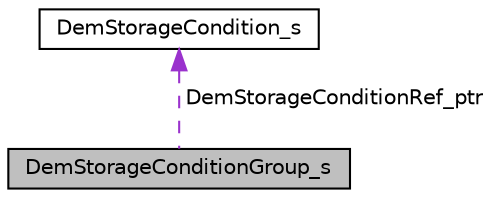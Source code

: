 digraph "DemStorageConditionGroup_s"
{
 // LATEX_PDF_SIZE
  edge [fontname="Helvetica",fontsize="10",labelfontname="Helvetica",labelfontsize="10"];
  node [fontname="Helvetica",fontsize="10",shape=record];
  Node1 [label="DemStorageConditionGroup_s",height=0.2,width=0.4,color="black", fillcolor="grey75", style="filled", fontcolor="black",tooltip=" "];
  Node2 -> Node1 [dir="back",color="darkorchid3",fontsize="10",style="dashed",label=" DemStorageConditionRef_ptr" ,fontname="Helvetica"];
  Node2 [label="DemStorageCondition_s",height=0.2,width=0.4,color="black", fillcolor="white", style="filled",URL="$struct_dem_storage_condition__s.html",tooltip=" "];
}
